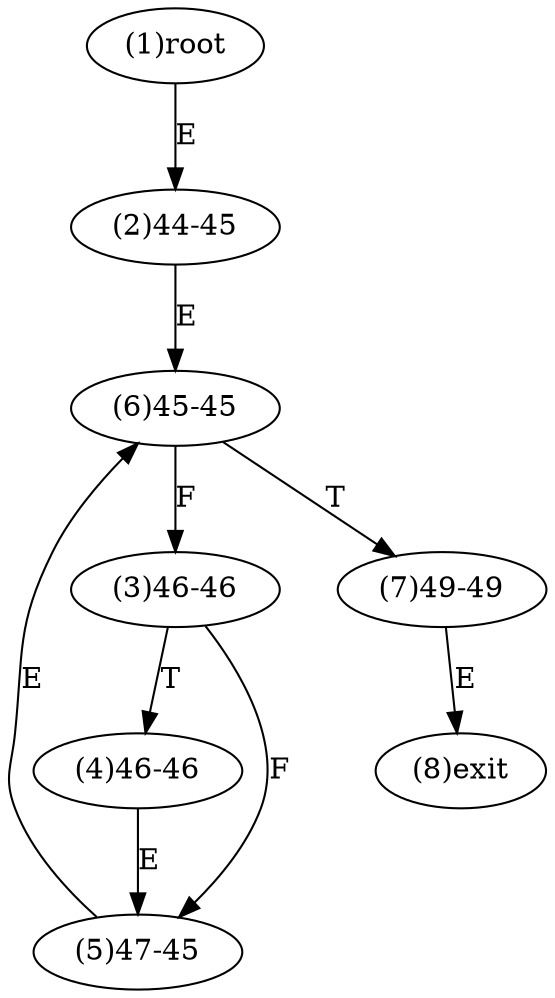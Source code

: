 digraph "" { 
1[ label="(1)root"];
2[ label="(2)44-45"];
3[ label="(3)46-46"];
4[ label="(4)46-46"];
5[ label="(5)47-45"];
6[ label="(6)45-45"];
7[ label="(7)49-49"];
8[ label="(8)exit"];
1->2[ label="E"];
2->6[ label="E"];
3->5[ label="F"];
3->4[ label="T"];
4->5[ label="E"];
5->6[ label="E"];
6->3[ label="F"];
6->7[ label="T"];
7->8[ label="E"];
}